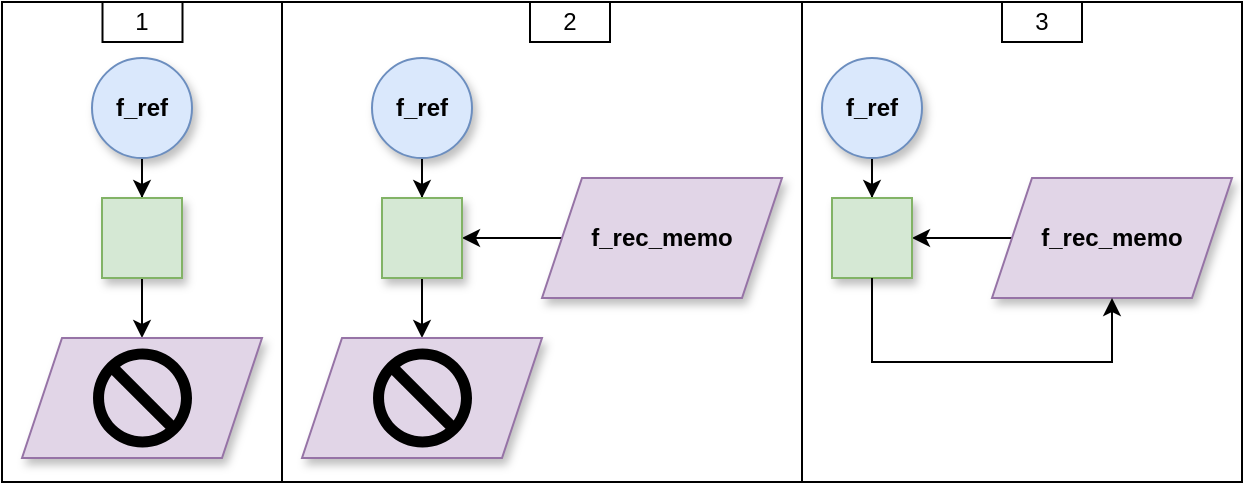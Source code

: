 <mxfile version="13.6.2" type="device"><diagram id="IJYGCdxDeKhNzMFSLJ-w" name="Page-1"><mxGraphModel dx="541" dy="389" grid="1" gridSize="10" guides="1" tooltips="1" connect="1" arrows="1" fold="1" page="1" pageScale="1" pageWidth="827" pageHeight="1169" math="0" shadow="0"><root><mxCell id="0"/><mxCell id="1" parent="0"/><mxCell id="Q_sfJLLN78OgiuiHSyFF-26" value="" style="rounded=0;whiteSpace=wrap;html=1;" vertex="1" parent="1"><mxGeometry x="530" y="140" width="220" height="240" as="geometry"/></mxCell><mxCell id="Q_sfJLLN78OgiuiHSyFF-25" value="" style="rounded=0;whiteSpace=wrap;html=1;" vertex="1" parent="1"><mxGeometry x="270" y="140" width="260" height="240" as="geometry"/></mxCell><mxCell id="Q_sfJLLN78OgiuiHSyFF-24" value="" style="rounded=0;whiteSpace=wrap;html=1;" vertex="1" parent="1"><mxGeometry x="130" y="140" width="140" height="240" as="geometry"/></mxCell><mxCell id="Q_sfJLLN78OgiuiHSyFF-6" value="" style="edgeStyle=orthogonalEdgeStyle;rounded=0;orthogonalLoop=1;jettySize=auto;html=1;entryX=0.5;entryY=0;entryDx=0;entryDy=0;" edge="1" parent="1" source="Q_sfJLLN78OgiuiHSyFF-1" target="Q_sfJLLN78OgiuiHSyFF-2"><mxGeometry relative="1" as="geometry"/></mxCell><mxCell id="Q_sfJLLN78OgiuiHSyFF-1" value="f_ref" style="ellipse;whiteSpace=wrap;html=1;aspect=fixed;fillColor=#dae8fc;strokeColor=#6c8ebf;fontStyle=1;shadow=1;" vertex="1" parent="1"><mxGeometry x="175" y="168" width="50" height="50" as="geometry"/></mxCell><mxCell id="Q_sfJLLN78OgiuiHSyFF-31" style="edgeStyle=orthogonalEdgeStyle;rounded=0;orthogonalLoop=1;jettySize=auto;html=1;exitX=0.5;exitY=1;exitDx=0;exitDy=0;entryX=0.5;entryY=0;entryDx=0;entryDy=0;" edge="1" parent="1" source="Q_sfJLLN78OgiuiHSyFF-2" target="Q_sfJLLN78OgiuiHSyFF-4"><mxGeometry relative="1" as="geometry"/></mxCell><mxCell id="Q_sfJLLN78OgiuiHSyFF-2" value="" style="whiteSpace=wrap;html=1;aspect=fixed;fillColor=#d5e8d4;strokeColor=#82b366;shadow=1;" vertex="1" parent="1"><mxGeometry x="180" y="238" width="40" height="40" as="geometry"/></mxCell><mxCell id="Q_sfJLLN78OgiuiHSyFF-4" value="" style="shape=parallelogram;perimeter=parallelogramPerimeter;whiteSpace=wrap;html=1;fixedSize=1;fillColor=#e1d5e7;strokeColor=#9673a6;shadow=1;" vertex="1" parent="1"><mxGeometry x="140" y="308" width="120" height="60" as="geometry"/></mxCell><mxCell id="Q_sfJLLN78OgiuiHSyFF-5" value="" style="shape=mxgraph.signs.safety.no;html=1;pointerEvents=1;fillColor=#000000;strokeColor=none;verticalLabelPosition=bottom;verticalAlign=top;align=center;" vertex="1" parent="1"><mxGeometry x="175.5" y="313.25" width="49.5" height="49.5" as="geometry"/></mxCell><mxCell id="Q_sfJLLN78OgiuiHSyFF-15" style="edgeStyle=orthogonalEdgeStyle;rounded=0;orthogonalLoop=1;jettySize=auto;html=1;exitX=0;exitY=0.5;exitDx=0;exitDy=0;entryX=1;entryY=0.5;entryDx=0;entryDy=0;" edge="1" parent="1" source="Q_sfJLLN78OgiuiHSyFF-8" target="Q_sfJLLN78OgiuiHSyFF-11"><mxGeometry relative="1" as="geometry"/></mxCell><mxCell id="Q_sfJLLN78OgiuiHSyFF-8" value="f_rec_memo" style="shape=parallelogram;perimeter=parallelogramPerimeter;whiteSpace=wrap;html=1;fixedSize=1;fillColor=#e1d5e7;strokeColor=#9673a6;fontStyle=1;shadow=1;" vertex="1" parent="1"><mxGeometry x="400" y="228" width="120" height="60" as="geometry"/></mxCell><mxCell id="Q_sfJLLN78OgiuiHSyFF-9" value="" style="edgeStyle=orthogonalEdgeStyle;rounded=0;orthogonalLoop=1;jettySize=auto;html=1;entryX=0.5;entryY=0;entryDx=0;entryDy=0;" edge="1" parent="1" source="Q_sfJLLN78OgiuiHSyFF-10" target="Q_sfJLLN78OgiuiHSyFF-11"><mxGeometry relative="1" as="geometry"/></mxCell><mxCell id="Q_sfJLLN78OgiuiHSyFF-10" value="f_ref" style="ellipse;whiteSpace=wrap;html=1;aspect=fixed;fillColor=#dae8fc;strokeColor=#6c8ebf;fontStyle=1;shadow=1;" vertex="1" parent="1"><mxGeometry x="315" y="168" width="50" height="50" as="geometry"/></mxCell><mxCell id="Q_sfJLLN78OgiuiHSyFF-30" style="edgeStyle=orthogonalEdgeStyle;rounded=0;orthogonalLoop=1;jettySize=auto;html=1;exitX=0.5;exitY=1;exitDx=0;exitDy=0;entryX=0.5;entryY=0;entryDx=0;entryDy=0;" edge="1" parent="1" source="Q_sfJLLN78OgiuiHSyFF-11" target="Q_sfJLLN78OgiuiHSyFF-12"><mxGeometry relative="1" as="geometry"/></mxCell><mxCell id="Q_sfJLLN78OgiuiHSyFF-11" value="" style="whiteSpace=wrap;html=1;aspect=fixed;fillColor=#d5e8d4;strokeColor=#82b366;shadow=1;" vertex="1" parent="1"><mxGeometry x="320" y="238" width="40" height="40" as="geometry"/></mxCell><mxCell id="Q_sfJLLN78OgiuiHSyFF-12" value="" style="shape=parallelogram;perimeter=parallelogramPerimeter;whiteSpace=wrap;html=1;fixedSize=1;fillColor=#e1d5e7;strokeColor=#9673a6;shadow=1;" vertex="1" parent="1"><mxGeometry x="280" y="308" width="120" height="60" as="geometry"/></mxCell><mxCell id="Q_sfJLLN78OgiuiHSyFF-13" value="" style="shape=mxgraph.signs.safety.no;html=1;pointerEvents=1;fillColor=#000000;strokeColor=none;verticalLabelPosition=bottom;verticalAlign=top;align=center;" vertex="1" parent="1"><mxGeometry x="315.5" y="313.25" width="49.5" height="49.5" as="geometry"/></mxCell><mxCell id="Q_sfJLLN78OgiuiHSyFF-16" style="edgeStyle=orthogonalEdgeStyle;rounded=0;orthogonalLoop=1;jettySize=auto;html=1;exitX=0;exitY=0.5;exitDx=0;exitDy=0;entryX=1;entryY=0.5;entryDx=0;entryDy=0;" edge="1" parent="1" source="Q_sfJLLN78OgiuiHSyFF-17" target="Q_sfJLLN78OgiuiHSyFF-20"><mxGeometry relative="1" as="geometry"/></mxCell><mxCell id="Q_sfJLLN78OgiuiHSyFF-17" value="f_rec_memo" style="shape=parallelogram;perimeter=parallelogramPerimeter;whiteSpace=wrap;html=1;fixedSize=1;fillColor=#e1d5e7;strokeColor=#9673a6;fontStyle=1;shadow=1;" vertex="1" parent="1"><mxGeometry x="625" y="228" width="120" height="60" as="geometry"/></mxCell><mxCell id="Q_sfJLLN78OgiuiHSyFF-18" value="" style="edgeStyle=orthogonalEdgeStyle;rounded=0;orthogonalLoop=1;jettySize=auto;html=1;entryX=0.5;entryY=0;entryDx=0;entryDy=0;" edge="1" parent="1" source="Q_sfJLLN78OgiuiHSyFF-19" target="Q_sfJLLN78OgiuiHSyFF-20"><mxGeometry relative="1" as="geometry"/></mxCell><mxCell id="Q_sfJLLN78OgiuiHSyFF-19" value="f_ref" style="ellipse;whiteSpace=wrap;html=1;aspect=fixed;fillColor=#dae8fc;strokeColor=#6c8ebf;fontStyle=1;shadow=1;" vertex="1" parent="1"><mxGeometry x="540" y="168" width="50" height="50" as="geometry"/></mxCell><mxCell id="Q_sfJLLN78OgiuiHSyFF-20" value="" style="whiteSpace=wrap;html=1;aspect=fixed;fillColor=#d5e8d4;strokeColor=#82b366;shadow=1;" vertex="1" parent="1"><mxGeometry x="545" y="238" width="40" height="40" as="geometry"/></mxCell><mxCell id="Q_sfJLLN78OgiuiHSyFF-23" value="" style="edgeStyle=orthogonalEdgeStyle;rounded=0;orthogonalLoop=1;jettySize=auto;html=1;entryX=0.5;entryY=1;entryDx=0;entryDy=0;exitX=0.5;exitY=1;exitDx=0;exitDy=0;" edge="1" parent="1" target="Q_sfJLLN78OgiuiHSyFF-17" source="Q_sfJLLN78OgiuiHSyFF-20"><mxGeometry relative="1" as="geometry"><mxPoint x="590" y="270" as="sourcePoint"/><mxPoint x="590" y="300" as="targetPoint"/><Array as="points"><mxPoint x="565" y="320"/><mxPoint x="685" y="320"/></Array></mxGeometry></mxCell><mxCell id="Q_sfJLLN78OgiuiHSyFF-27" value="2" style="text;html=1;fillColor=none;align=center;verticalAlign=middle;whiteSpace=wrap;rounded=0;strokeColor=#000000;" vertex="1" parent="1"><mxGeometry x="394" y="140" width="40" height="20" as="geometry"/></mxCell><mxCell id="Q_sfJLLN78OgiuiHSyFF-28" value="1" style="text;html=1;fillColor=none;align=center;verticalAlign=middle;whiteSpace=wrap;rounded=0;strokeColor=#000000;" vertex="1" parent="1"><mxGeometry x="180.25" y="140" width="40" height="20" as="geometry"/></mxCell><mxCell id="Q_sfJLLN78OgiuiHSyFF-29" value="3" style="text;html=1;align=center;verticalAlign=middle;whiteSpace=wrap;rounded=0;strokeColor=#000000;" vertex="1" parent="1"><mxGeometry x="630" y="140" width="40" height="20" as="geometry"/></mxCell></root></mxGraphModel></diagram></mxfile>